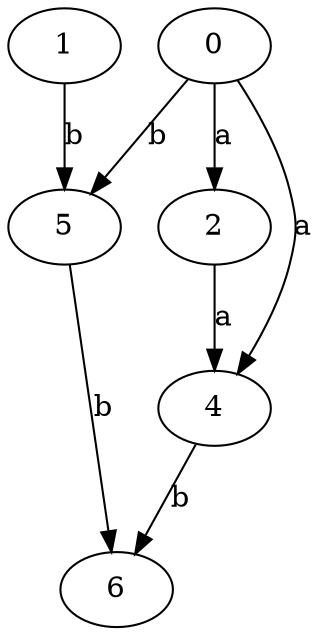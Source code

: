 strict digraph  {
1;
2;
4;
5;
6;
0;
1 -> 5  [label=b];
2 -> 4  [label=a];
4 -> 6  [label=b];
5 -> 6  [label=b];
0 -> 2  [label=a];
0 -> 4  [label=a];
0 -> 5  [label=b];
}

